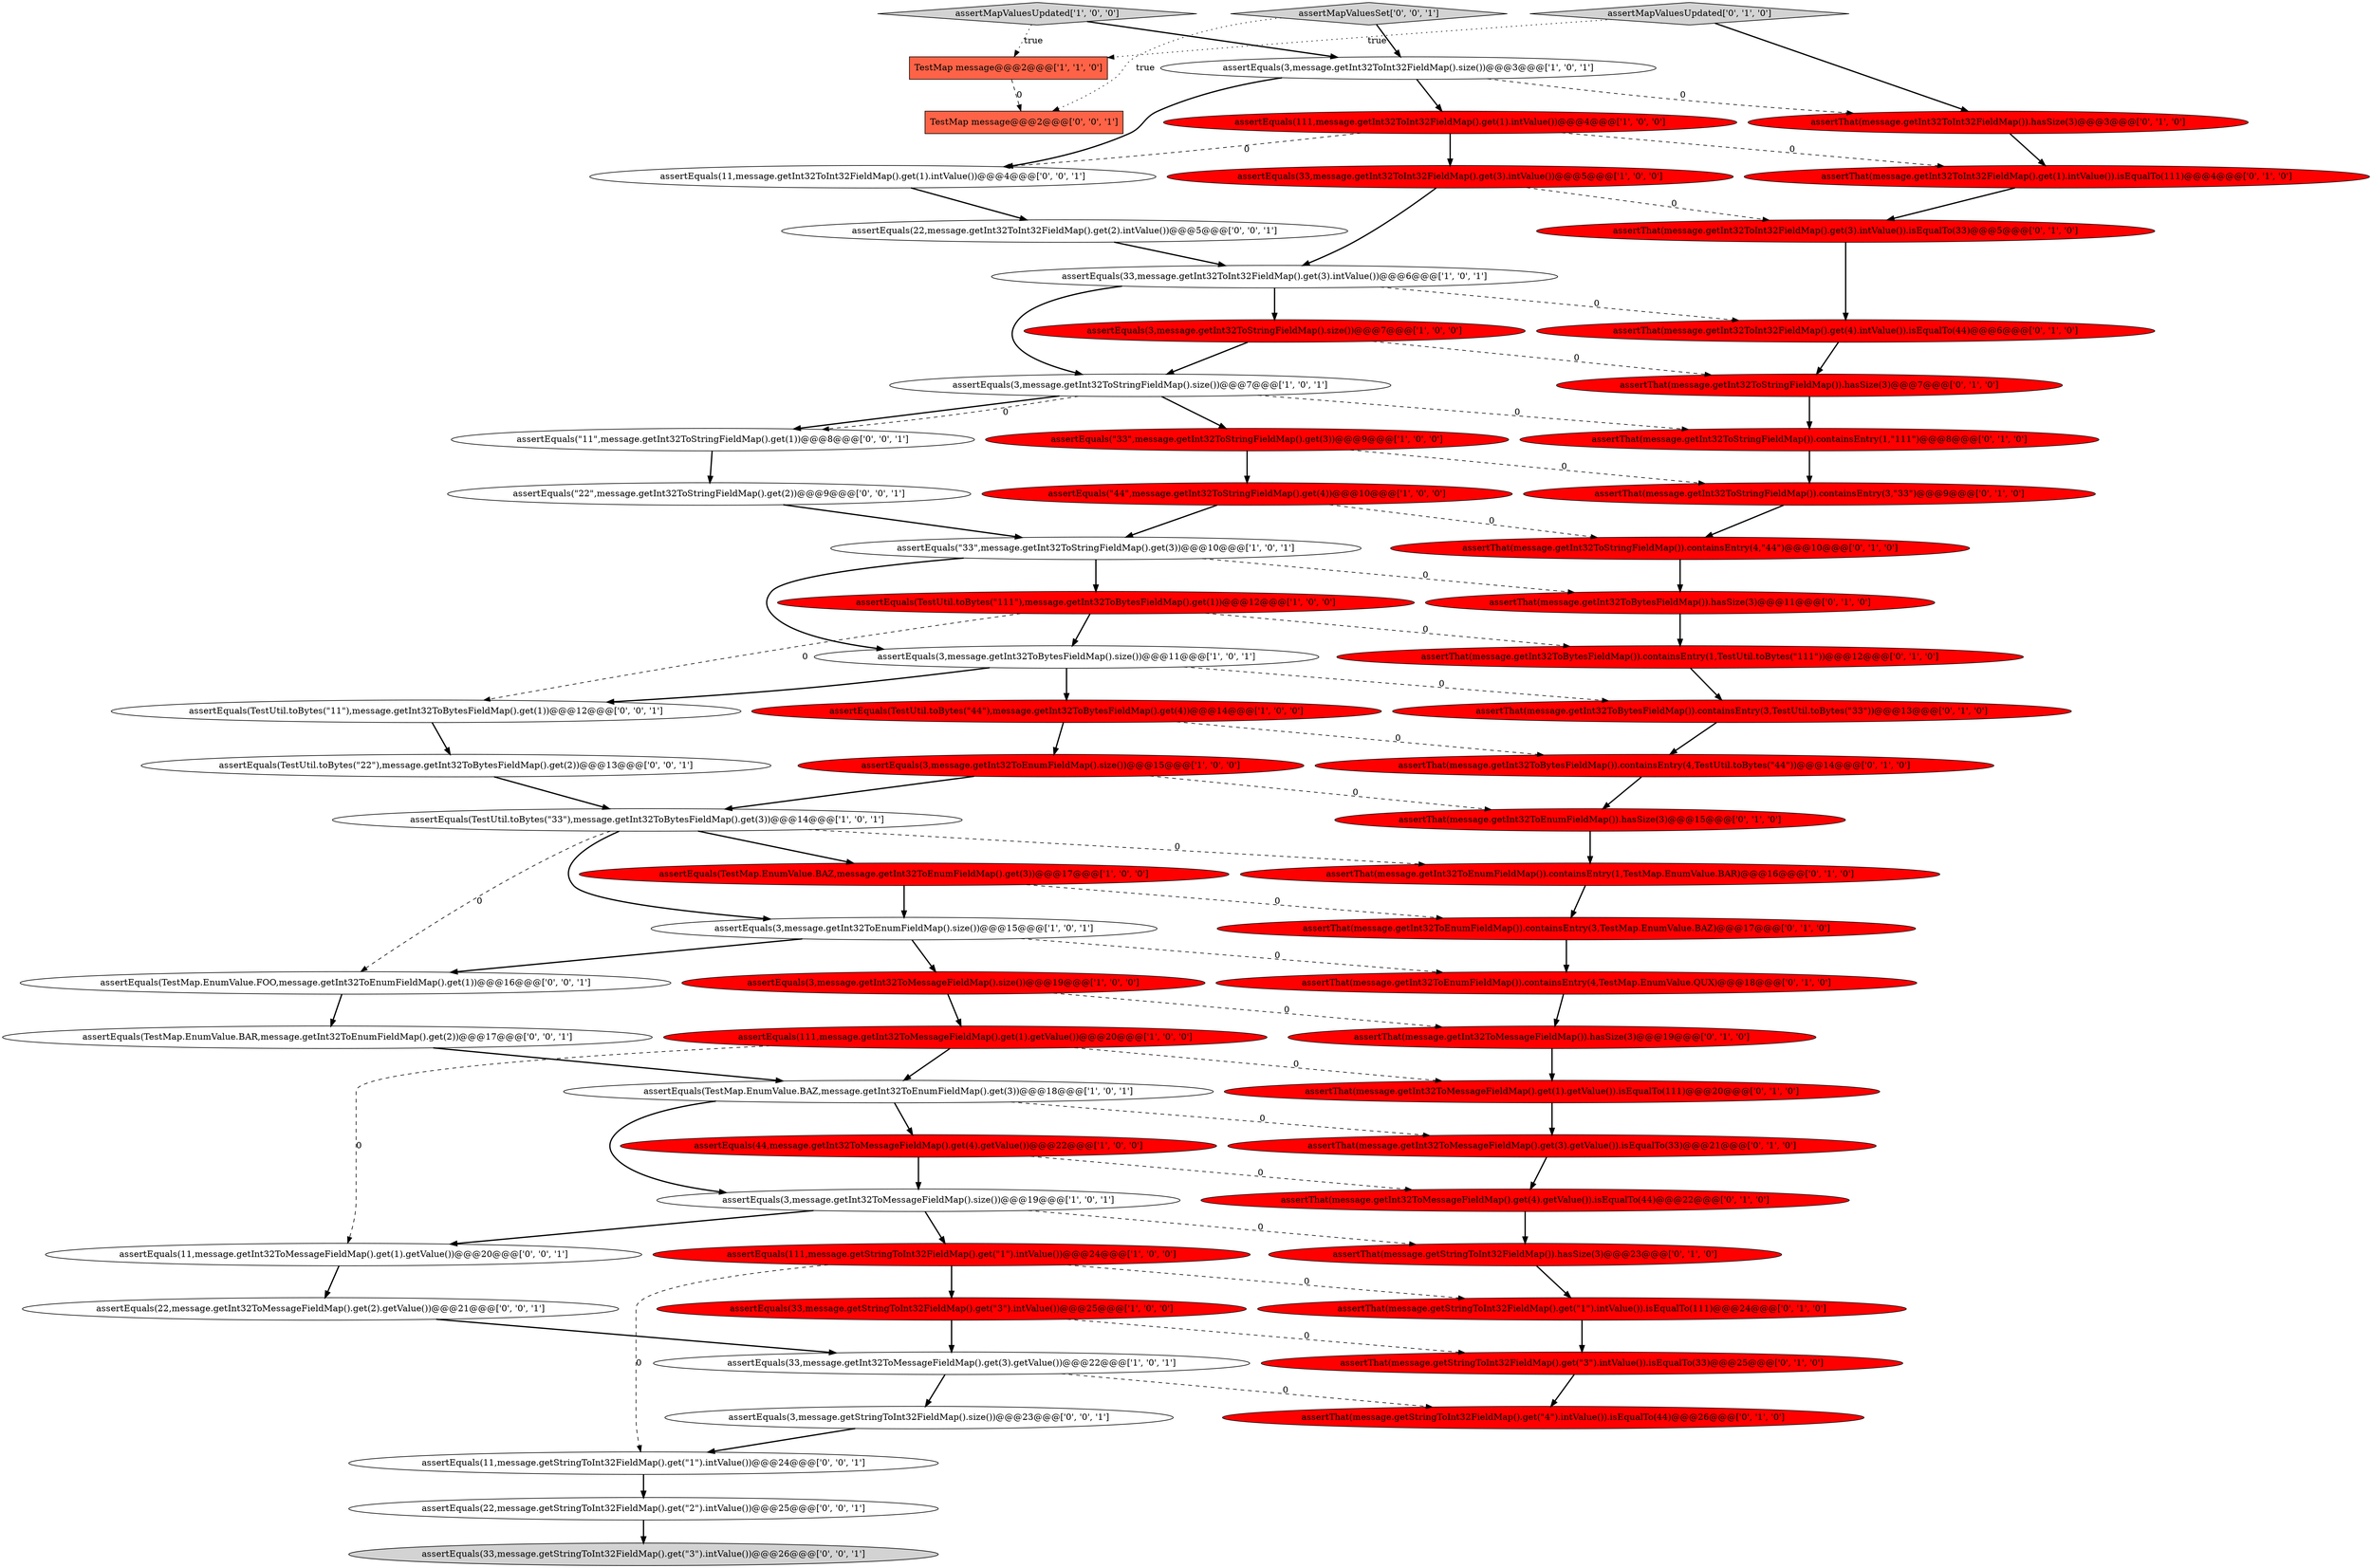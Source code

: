 digraph {
53 [style = filled, label = "assertMapValuesSet['0', '0', '1']", fillcolor = lightgray, shape = diamond image = "AAA0AAABBB3BBB"];
11 [style = filled, label = "assertEquals(TestUtil.toBytes(\"33\"),message.getInt32ToBytesFieldMap().get(3))@@@14@@@['1', '0', '1']", fillcolor = white, shape = ellipse image = "AAA0AAABBB1BBB"];
19 [style = filled, label = "assertEquals(111,message.getInt32ToMessageFieldMap().get(1).getValue())@@@20@@@['1', '0', '0']", fillcolor = red, shape = ellipse image = "AAA1AAABBB1BBB"];
59 [style = filled, label = "assertEquals(3,message.getStringToInt32FieldMap().size())@@@23@@@['0', '0', '1']", fillcolor = white, shape = ellipse image = "AAA0AAABBB3BBB"];
7 [style = filled, label = "assertEquals(33,message.getStringToInt32FieldMap().get(\"3\").intValue())@@@25@@@['1', '0', '0']", fillcolor = red, shape = ellipse image = "AAA1AAABBB1BBB"];
32 [style = filled, label = "assertThat(message.getStringToInt32FieldMap().get(\"1\").intValue()).isEqualTo(111)@@@24@@@['0', '1', '0']", fillcolor = red, shape = ellipse image = "AAA1AAABBB2BBB"];
55 [style = filled, label = "assertEquals(TestUtil.toBytes(\"22\"),message.getInt32ToBytesFieldMap().get(2))@@@13@@@['0', '0', '1']", fillcolor = white, shape = ellipse image = "AAA0AAABBB3BBB"];
29 [style = filled, label = "assertThat(message.getInt32ToBytesFieldMap()).containsEntry(1,TestUtil.toBytes(\"111\"))@@@12@@@['0', '1', '0']", fillcolor = red, shape = ellipse image = "AAA1AAABBB2BBB"];
23 [style = filled, label = "assertEquals(TestUtil.toBytes(\"44\"),message.getInt32ToBytesFieldMap().get(4))@@@14@@@['1', '0', '0']", fillcolor = red, shape = ellipse image = "AAA1AAABBB1BBB"];
31 [style = filled, label = "assertThat(message.getStringToInt32FieldMap().get(\"3\").intValue()).isEqualTo(33)@@@25@@@['0', '1', '0']", fillcolor = red, shape = ellipse image = "AAA1AAABBB2BBB"];
64 [style = filled, label = "assertEquals(22,message.getStringToInt32FieldMap().get(\"2\").intValue())@@@25@@@['0', '0', '1']", fillcolor = white, shape = ellipse image = "AAA0AAABBB3BBB"];
51 [style = filled, label = "assertEquals(\"11\",message.getInt32ToStringFieldMap().get(1))@@@8@@@['0', '0', '1']", fillcolor = white, shape = ellipse image = "AAA0AAABBB3BBB"];
39 [style = filled, label = "assertThat(message.getInt32ToEnumFieldMap()).containsEntry(1,TestMap.EnumValue.BAR)@@@16@@@['0', '1', '0']", fillcolor = red, shape = ellipse image = "AAA1AAABBB2BBB"];
41 [style = filled, label = "assertThat(message.getInt32ToMessageFieldMap().get(1).getValue()).isEqualTo(111)@@@20@@@['0', '1', '0']", fillcolor = red, shape = ellipse image = "AAA1AAABBB2BBB"];
16 [style = filled, label = "assertEquals(3,message.getInt32ToStringFieldMap().size())@@@7@@@['1', '0', '0']", fillcolor = red, shape = ellipse image = "AAA1AAABBB1BBB"];
0 [style = filled, label = "assertEquals(3,message.getInt32ToBytesFieldMap().size())@@@11@@@['1', '0', '1']", fillcolor = white, shape = ellipse image = "AAA0AAABBB1BBB"];
3 [style = filled, label = "assertEquals(\"44\",message.getInt32ToStringFieldMap().get(4))@@@10@@@['1', '0', '0']", fillcolor = red, shape = ellipse image = "AAA1AAABBB1BBB"];
50 [style = filled, label = "assertThat(message.getStringToInt32FieldMap()).hasSize(3)@@@23@@@['0', '1', '0']", fillcolor = red, shape = ellipse image = "AAA1AAABBB2BBB"];
14 [style = filled, label = "assertEquals(3,message.getInt32ToEnumFieldMap().size())@@@15@@@['1', '0', '1']", fillcolor = white, shape = ellipse image = "AAA0AAABBB1BBB"];
46 [style = filled, label = "assertThat(message.getInt32ToBytesFieldMap()).hasSize(3)@@@11@@@['0', '1', '0']", fillcolor = red, shape = ellipse image = "AAA1AAABBB2BBB"];
60 [style = filled, label = "assertEquals(TestMap.EnumValue.FOO,message.getInt32ToEnumFieldMap().get(1))@@@16@@@['0', '0', '1']", fillcolor = white, shape = ellipse image = "AAA0AAABBB3BBB"];
49 [style = filled, label = "assertThat(message.getInt32ToEnumFieldMap()).containsEntry(4,TestMap.EnumValue.QUX)@@@18@@@['0', '1', '0']", fillcolor = red, shape = ellipse image = "AAA1AAABBB2BBB"];
20 [style = filled, label = "assertEquals(TestMap.EnumValue.BAZ,message.getInt32ToEnumFieldMap().get(3))@@@17@@@['1', '0', '0']", fillcolor = red, shape = ellipse image = "AAA1AAABBB1BBB"];
30 [style = filled, label = "assertThat(message.getInt32ToMessageFieldMap().get(4).getValue()).isEqualTo(44)@@@22@@@['0', '1', '0']", fillcolor = red, shape = ellipse image = "AAA1AAABBB2BBB"];
10 [style = filled, label = "assertEquals(33,message.getInt32ToInt32FieldMap().get(3).intValue())@@@6@@@['1', '0', '1']", fillcolor = white, shape = ellipse image = "AAA0AAABBB1BBB"];
24 [style = filled, label = "assertEquals(33,message.getInt32ToInt32FieldMap().get(3).intValue())@@@5@@@['1', '0', '0']", fillcolor = red, shape = ellipse image = "AAA1AAABBB1BBB"];
44 [style = filled, label = "assertThat(message.getInt32ToInt32FieldMap().get(3).intValue()).isEqualTo(33)@@@5@@@['0', '1', '0']", fillcolor = red, shape = ellipse image = "AAA1AAABBB2BBB"];
61 [style = filled, label = "assertEquals(11,message.getStringToInt32FieldMap().get(\"1\").intValue())@@@24@@@['0', '0', '1']", fillcolor = white, shape = ellipse image = "AAA0AAABBB3BBB"];
58 [style = filled, label = "assertEquals(11,message.getInt32ToMessageFieldMap().get(1).getValue())@@@20@@@['0', '0', '1']", fillcolor = white, shape = ellipse image = "AAA0AAABBB3BBB"];
43 [style = filled, label = "assertThat(message.getInt32ToInt32FieldMap().get(1).intValue()).isEqualTo(111)@@@4@@@['0', '1', '0']", fillcolor = red, shape = ellipse image = "AAA1AAABBB2BBB"];
12 [style = filled, label = "assertEquals(33,message.getInt32ToMessageFieldMap().get(3).getValue())@@@22@@@['1', '0', '1']", fillcolor = white, shape = ellipse image = "AAA0AAABBB1BBB"];
28 [style = filled, label = "assertThat(message.getInt32ToStringFieldMap()).containsEntry(1,\"111\")@@@8@@@['0', '1', '0']", fillcolor = red, shape = ellipse image = "AAA1AAABBB2BBB"];
15 [style = filled, label = "assertEquals(3,message.getInt32ToMessageFieldMap().size())@@@19@@@['1', '0', '1']", fillcolor = white, shape = ellipse image = "AAA0AAABBB1BBB"];
62 [style = filled, label = "assertEquals(TestUtil.toBytes(\"11\"),message.getInt32ToBytesFieldMap().get(1))@@@12@@@['0', '0', '1']", fillcolor = white, shape = ellipse image = "AAA0AAABBB3BBB"];
25 [style = filled, label = "assertMapValuesUpdated['1', '0', '0']", fillcolor = lightgray, shape = diamond image = "AAA0AAABBB1BBB"];
35 [style = filled, label = "assertThat(message.getInt32ToMessageFieldMap().get(3).getValue()).isEqualTo(33)@@@21@@@['0', '1', '0']", fillcolor = red, shape = ellipse image = "AAA1AAABBB2BBB"];
48 [style = filled, label = "assertThat(message.getInt32ToStringFieldMap()).containsEntry(4,\"44\")@@@10@@@['0', '1', '0']", fillcolor = red, shape = ellipse image = "AAA1AAABBB2BBB"];
8 [style = filled, label = "TestMap message@@@2@@@['1', '1', '0']", fillcolor = tomato, shape = box image = "AAA0AAABBB1BBB"];
54 [style = filled, label = "assertEquals(TestMap.EnumValue.BAR,message.getInt32ToEnumFieldMap().get(2))@@@17@@@['0', '0', '1']", fillcolor = white, shape = ellipse image = "AAA0AAABBB3BBB"];
37 [style = filled, label = "assertThat(message.getInt32ToStringFieldMap()).containsEntry(3,\"33\")@@@9@@@['0', '1', '0']", fillcolor = red, shape = ellipse image = "AAA1AAABBB2BBB"];
26 [style = filled, label = "assertThat(message.getStringToInt32FieldMap().get(\"4\").intValue()).isEqualTo(44)@@@26@@@['0', '1', '0']", fillcolor = red, shape = ellipse image = "AAA1AAABBB2BBB"];
21 [style = filled, label = "assertEquals(3,message.getInt32ToInt32FieldMap().size())@@@3@@@['1', '0', '1']", fillcolor = white, shape = ellipse image = "AAA0AAABBB1BBB"];
5 [style = filled, label = "assertEquals(44,message.getInt32ToMessageFieldMap().get(4).getValue())@@@22@@@['1', '0', '0']", fillcolor = red, shape = ellipse image = "AAA1AAABBB1BBB"];
22 [style = filled, label = "assertEquals(\"33\",message.getInt32ToStringFieldMap().get(3))@@@9@@@['1', '0', '0']", fillcolor = red, shape = ellipse image = "AAA1AAABBB1BBB"];
4 [style = filled, label = "assertEquals(111,message.getInt32ToInt32FieldMap().get(1).intValue())@@@4@@@['1', '0', '0']", fillcolor = red, shape = ellipse image = "AAA1AAABBB1BBB"];
47 [style = filled, label = "assertThat(message.getInt32ToBytesFieldMap()).containsEntry(4,TestUtil.toBytes(\"44\"))@@@14@@@['0', '1', '0']", fillcolor = red, shape = ellipse image = "AAA1AAABBB2BBB"];
63 [style = filled, label = "assertEquals(22,message.getInt32ToMessageFieldMap().get(2).getValue())@@@21@@@['0', '0', '1']", fillcolor = white, shape = ellipse image = "AAA0AAABBB3BBB"];
1 [style = filled, label = "assertEquals(\"33\",message.getInt32ToStringFieldMap().get(3))@@@10@@@['1', '0', '1']", fillcolor = white, shape = ellipse image = "AAA0AAABBB1BBB"];
38 [style = filled, label = "assertThat(message.getInt32ToInt32FieldMap()).hasSize(3)@@@3@@@['0', '1', '0']", fillcolor = red, shape = ellipse image = "AAA1AAABBB2BBB"];
52 [style = filled, label = "assertEquals(33,message.getStringToInt32FieldMap().get(\"3\").intValue())@@@26@@@['0', '0', '1']", fillcolor = lightgray, shape = ellipse image = "AAA0AAABBB3BBB"];
17 [style = filled, label = "assertEquals(3,message.getInt32ToStringFieldMap().size())@@@7@@@['1', '0', '1']", fillcolor = white, shape = ellipse image = "AAA0AAABBB1BBB"];
65 [style = filled, label = "assertEquals(22,message.getInt32ToInt32FieldMap().get(2).intValue())@@@5@@@['0', '0', '1']", fillcolor = white, shape = ellipse image = "AAA0AAABBB3BBB"];
36 [style = filled, label = "assertThat(message.getInt32ToInt32FieldMap().get(4).intValue()).isEqualTo(44)@@@6@@@['0', '1', '0']", fillcolor = red, shape = ellipse image = "AAA1AAABBB2BBB"];
2 [style = filled, label = "assertEquals(TestUtil.toBytes(\"111\"),message.getInt32ToBytesFieldMap().get(1))@@@12@@@['1', '0', '0']", fillcolor = red, shape = ellipse image = "AAA1AAABBB1BBB"];
45 [style = filled, label = "assertThat(message.getInt32ToStringFieldMap()).hasSize(3)@@@7@@@['0', '1', '0']", fillcolor = red, shape = ellipse image = "AAA1AAABBB2BBB"];
57 [style = filled, label = "TestMap message@@@2@@@['0', '0', '1']", fillcolor = tomato, shape = box image = "AAA0AAABBB3BBB"];
6 [style = filled, label = "assertEquals(111,message.getStringToInt32FieldMap().get(\"1\").intValue())@@@24@@@['1', '0', '0']", fillcolor = red, shape = ellipse image = "AAA1AAABBB1BBB"];
27 [style = filled, label = "assertMapValuesUpdated['0', '1', '0']", fillcolor = lightgray, shape = diamond image = "AAA0AAABBB2BBB"];
40 [style = filled, label = "assertThat(message.getInt32ToMessageFieldMap()).hasSize(3)@@@19@@@['0', '1', '0']", fillcolor = red, shape = ellipse image = "AAA1AAABBB2BBB"];
66 [style = filled, label = "assertEquals(11,message.getInt32ToInt32FieldMap().get(1).intValue())@@@4@@@['0', '0', '1']", fillcolor = white, shape = ellipse image = "AAA0AAABBB3BBB"];
9 [style = filled, label = "assertEquals(3,message.getInt32ToMessageFieldMap().size())@@@19@@@['1', '0', '0']", fillcolor = red, shape = ellipse image = "AAA1AAABBB1BBB"];
13 [style = filled, label = "assertEquals(3,message.getInt32ToEnumFieldMap().size())@@@15@@@['1', '0', '0']", fillcolor = red, shape = ellipse image = "AAA1AAABBB1BBB"];
56 [style = filled, label = "assertEquals(\"22\",message.getInt32ToStringFieldMap().get(2))@@@9@@@['0', '0', '1']", fillcolor = white, shape = ellipse image = "AAA0AAABBB3BBB"];
18 [style = filled, label = "assertEquals(TestMap.EnumValue.BAZ,message.getInt32ToEnumFieldMap().get(3))@@@18@@@['1', '0', '1']", fillcolor = white, shape = ellipse image = "AAA0AAABBB1BBB"];
34 [style = filled, label = "assertThat(message.getInt32ToEnumFieldMap()).containsEntry(3,TestMap.EnumValue.BAZ)@@@17@@@['0', '1', '0']", fillcolor = red, shape = ellipse image = "AAA1AAABBB2BBB"];
42 [style = filled, label = "assertThat(message.getInt32ToBytesFieldMap()).containsEntry(3,TestUtil.toBytes(\"33\"))@@@13@@@['0', '1', '0']", fillcolor = red, shape = ellipse image = "AAA1AAABBB2BBB"];
33 [style = filled, label = "assertThat(message.getInt32ToEnumFieldMap()).hasSize(3)@@@15@@@['0', '1', '0']", fillcolor = red, shape = ellipse image = "AAA1AAABBB2BBB"];
50->32 [style = bold, label=""];
27->38 [style = bold, label=""];
56->1 [style = bold, label=""];
11->14 [style = bold, label=""];
10->36 [style = dashed, label="0"];
53->21 [style = bold, label=""];
5->15 [style = bold, label=""];
10->17 [style = bold, label=""];
62->55 [style = bold, label=""];
53->57 [style = dotted, label="true"];
47->33 [style = bold, label=""];
59->61 [style = bold, label=""];
61->64 [style = bold, label=""];
12->26 [style = dashed, label="0"];
17->28 [style = dashed, label="0"];
0->42 [style = dashed, label="0"];
23->13 [style = bold, label=""];
11->39 [style = dashed, label="0"];
37->48 [style = bold, label=""];
19->58 [style = dashed, label="0"];
14->9 [style = bold, label=""];
55->11 [style = bold, label=""];
49->40 [style = bold, label=""];
43->44 [style = bold, label=""];
25->21 [style = bold, label=""];
24->10 [style = bold, label=""];
19->18 [style = bold, label=""];
28->37 [style = bold, label=""];
64->52 [style = bold, label=""];
39->34 [style = bold, label=""];
6->32 [style = dashed, label="0"];
18->15 [style = bold, label=""];
20->14 [style = bold, label=""];
14->60 [style = bold, label=""];
1->0 [style = bold, label=""];
16->17 [style = bold, label=""];
27->8 [style = dotted, label="true"];
13->11 [style = bold, label=""];
15->50 [style = dashed, label="0"];
17->51 [style = bold, label=""];
0->62 [style = bold, label=""];
58->63 [style = bold, label=""];
22->37 [style = dashed, label="0"];
4->66 [style = dashed, label="0"];
0->23 [style = bold, label=""];
20->34 [style = dashed, label="0"];
1->46 [style = dashed, label="0"];
16->45 [style = dashed, label="0"];
13->33 [style = dashed, label="0"];
6->7 [style = bold, label=""];
32->31 [style = bold, label=""];
25->8 [style = dotted, label="true"];
21->66 [style = bold, label=""];
3->48 [style = dashed, label="0"];
21->4 [style = bold, label=""];
5->30 [style = dashed, label="0"];
66->65 [style = bold, label=""];
60->54 [style = bold, label=""];
4->24 [style = bold, label=""];
7->31 [style = dashed, label="0"];
3->1 [style = bold, label=""];
15->58 [style = bold, label=""];
34->49 [style = bold, label=""];
6->61 [style = dashed, label="0"];
8->57 [style = dashed, label="0"];
42->47 [style = bold, label=""];
11->60 [style = dashed, label="0"];
24->44 [style = dashed, label="0"];
21->38 [style = dashed, label="0"];
30->50 [style = bold, label=""];
46->29 [style = bold, label=""];
19->41 [style = dashed, label="0"];
48->46 [style = bold, label=""];
17->51 [style = dashed, label="0"];
63->12 [style = bold, label=""];
31->26 [style = bold, label=""];
2->0 [style = bold, label=""];
4->43 [style = dashed, label="0"];
10->16 [style = bold, label=""];
29->42 [style = bold, label=""];
2->29 [style = dashed, label="0"];
9->19 [style = bold, label=""];
1->2 [style = bold, label=""];
35->30 [style = bold, label=""];
38->43 [style = bold, label=""];
65->10 [style = bold, label=""];
41->35 [style = bold, label=""];
11->20 [style = bold, label=""];
44->36 [style = bold, label=""];
7->12 [style = bold, label=""];
51->56 [style = bold, label=""];
15->6 [style = bold, label=""];
45->28 [style = bold, label=""];
17->22 [style = bold, label=""];
18->35 [style = dashed, label="0"];
22->3 [style = bold, label=""];
54->18 [style = bold, label=""];
23->47 [style = dashed, label="0"];
9->40 [style = dashed, label="0"];
33->39 [style = bold, label=""];
18->5 [style = bold, label=""];
40->41 [style = bold, label=""];
12->59 [style = bold, label=""];
14->49 [style = dashed, label="0"];
2->62 [style = dashed, label="0"];
36->45 [style = bold, label=""];
}
